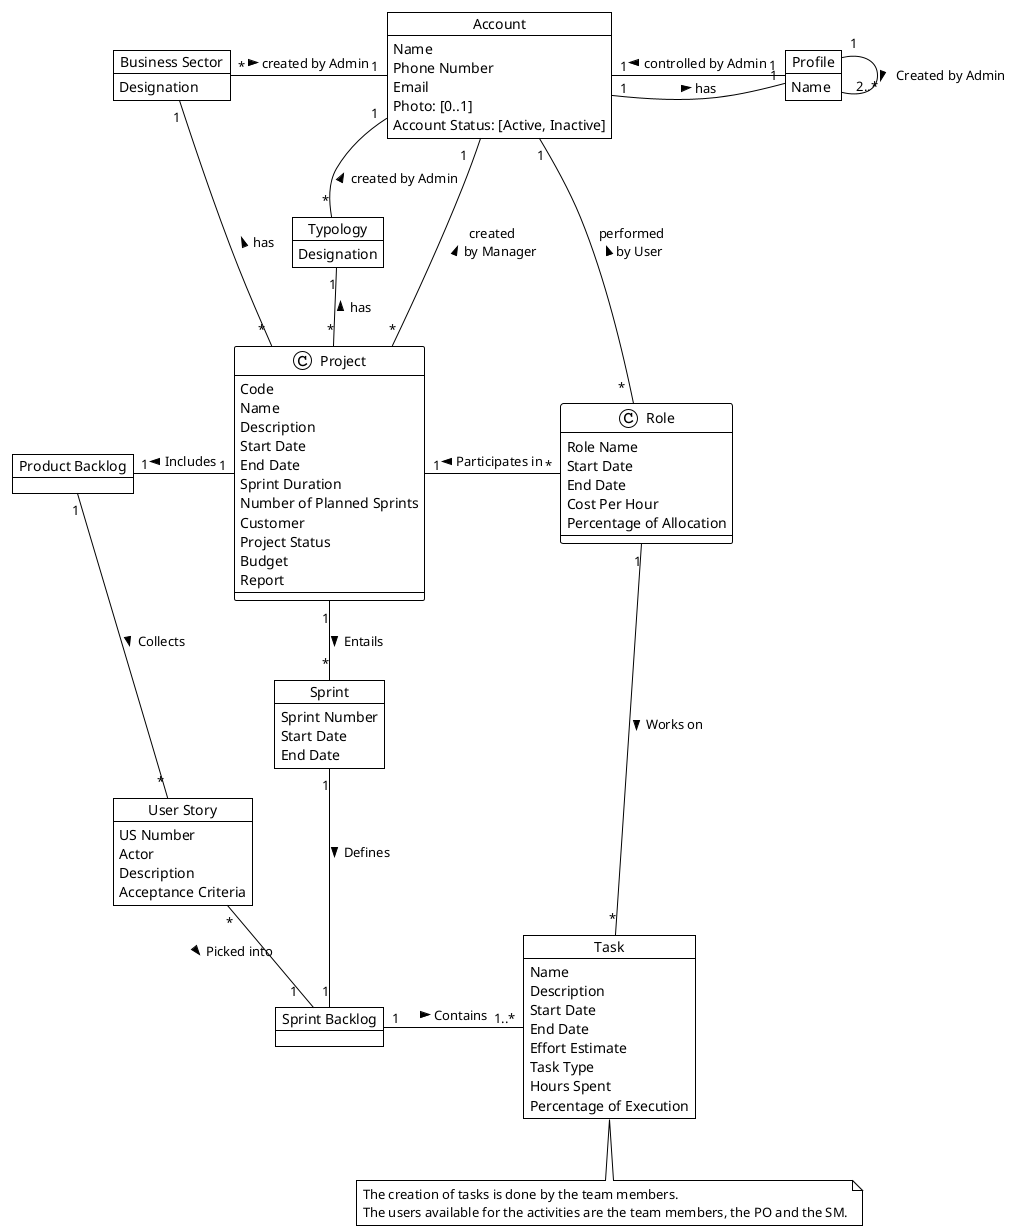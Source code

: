 @startuml
!theme plain

'--- part relevant to sprint 1

Object Account {
Name
Phone Number
Email
Photo: [0..1]
Account Status: [Active, Inactive]
}

Object Profile {
Name
}

'together {
'Object Administrator
'Object Manager
'Object User
'}

'Account <|-- Administrator
'Account <|-- Manager
'Account <|-- User
Account "1"-right- "   1" Profile : has >
Account "1"-- "1" Profile : controlled by Admin <
Account "1   " -- "*" Project : created \n by Manager <
Account "1" -- " *  " Role : performed \n by User <
'Profile"1" -- "*"Account : controlled by \n administrator <
'Profile "1"-- "*"Project : created by Manager <
'Profile"1" -- "*"User : performed by User <

Object Typology {
Designation
}

Account "1" -- "*" Typology : created by Admin <
Typology "1" -- "*" Project : has <

Object "Business Sector" as BS {
Designation
}

Account "1" -left- "*" BS : created by Admin <
BS "1" -- "                               *" Project : has <

Object Project {
Code
Name
Description
Start Date
End Date
Sprint Duration
Number of Planned Sprints
Customer
Project Status
Budget
' Report could be its own conceptual class but we are not modelling with detail yet
Report
}

' following the Association Class Role pattern (Fig.11) from "Modeling Roles"
' Role attributes does not include Project Code because Larman says to avoid attributes that are like "foreign keys" (p.126)
Object Role {
Role Name
Start Date
End Date
Cost Per Hour
Percentage of Allocation
}

' here "Controls" includes "creates,lists,changes profile, activates, inactivates"
' following Larman p.113 to be parsimonious about associations
'Administrator "1" -up- "*" Account : Controls >
'Manager "1" -down- "*" Project : Manages >
'User "1" -down- "*" Role: Performs >
Role "*" -left- "1" Project: Participates in >


'--- additional stuff, not much detail for sprint 1
' put enduml tag before this comment to shorten diagram
Object "Product Backlog" as PB

Object "User Story" as US {
US Number
Actor
Description
Acceptance Criteria
}

Object Sprint {
Sprint Number
Start Date
End Date
}

Object "Sprint Backlog" as SB

Object Task {
Name
Description
Start Date
End Date
Effort Estimate
Task Type
Hours Spent
Percentage of Execution
}


Profile "1" -down- "  2..*" Profile: Created by Admin >
Project "1" -down- "*" Sprint: Entails >
Project "1" -left- "1" PB: Includes >
PB "1" -down- "*" US: Collects >
Sprint "1" -down- "1" SB: Defines >
US "*" -right- "                      1" SB: Picked into >

SB "1" -right- "   1..*" Task: Contains >
Role "1" -down- "*" Task: Works on >
'note on link: The creation of tasks is done by the team members.\nThe users available for the activities are the team members, the PO and the SM.


note "The creation of tasks is done by the team members.\nThe users available for the activities are the team members, the PO and the SM." as N1
Task .down. N1

@enduml
